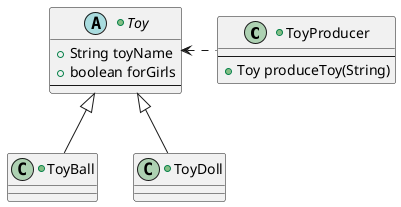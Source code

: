 @startuml

+class ToyProducer{
    --
        +{method} Toy produceToy(String)
}

+abstract class Toy{
        +{field} String toyName
        +{field} boolean forGirls
    --
}

+class ToyBall extends Toy{
}

+class ToyDoll extends Toy{
}

ToyProducer .left.> Toy

@enduml